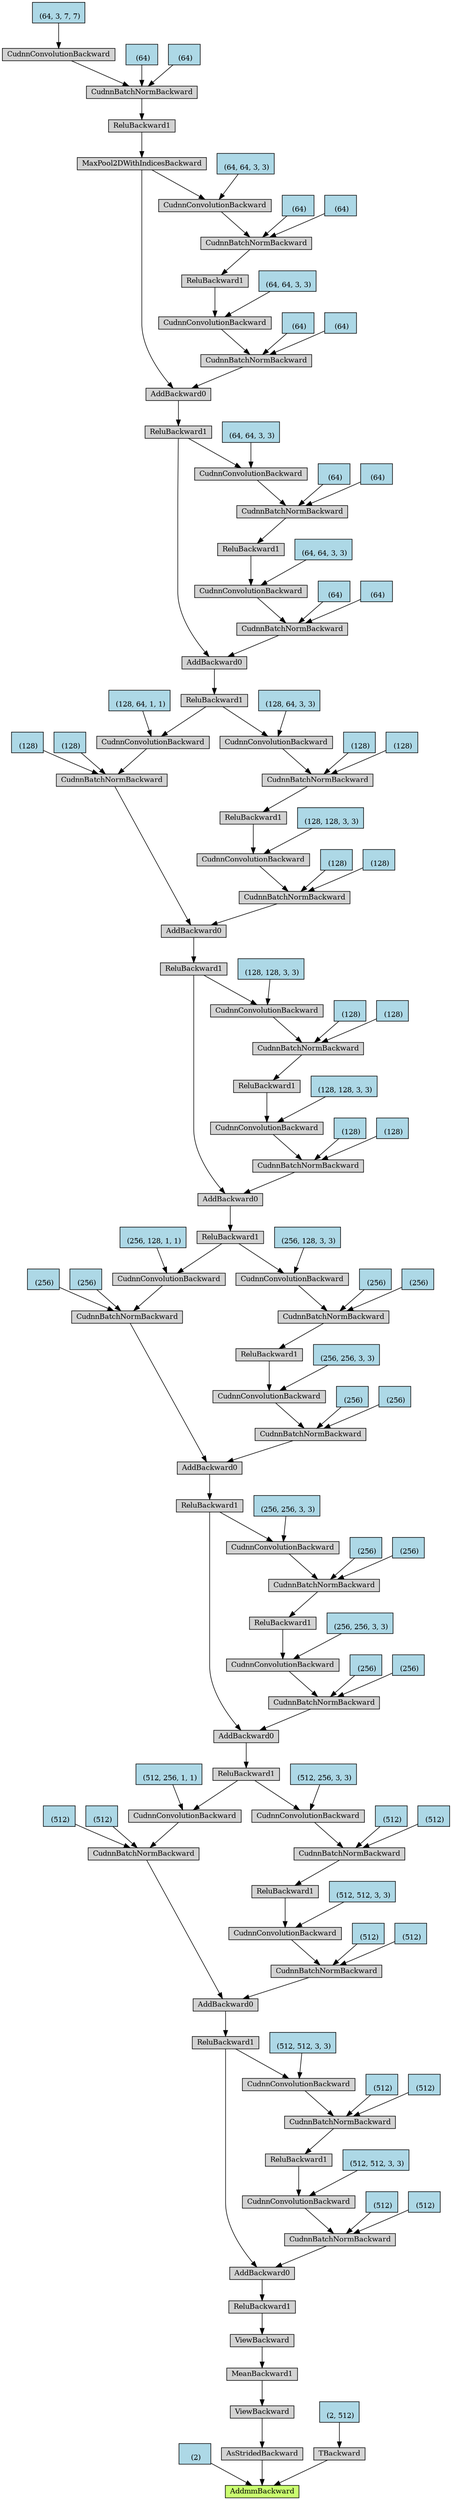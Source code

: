 digraph {
	graph [size="41.25,41.25"]
	node [align=left fontsize=12 height=0.2 ranksep=0.1 shape=box style=filled]
	139834538968344 [label=AddmmBackward fillcolor=darkolivegreen1]
	139834538968456 -> 139834538968344
	139834538968456 [label="
 (2)" fillcolor=lightblue]
	139834538968232 -> 139834538968344
	139834538968232 [label=AsStridedBackward]
	139834538968736 -> 139834538968232
	139834538968736 [label=ViewBackward]
	139834538968680 -> 139834538968736
	139834538968680 [label=MeanBackward1]
	139834538968904 -> 139834538968680
	139834538968904 [label=ViewBackward]
	139834538969016 -> 139834538968904
	139834538969016 [label=ReluBackward1]
	139834538968120 -> 139834538969016
	139834538968120 [label=AddBackward0]
	139834538969744 -> 139834538968120
	139834538969744 [label=CudnnBatchNormBackward]
	139834538969912 -> 139834538969744
	139834538969912 [label=CudnnConvolutionBackward]
	139834538970136 -> 139834538969912
	139834538970136 [label=ReluBackward1]
	139834538970304 -> 139834538970136
	139834538970304 [label=CudnnBatchNormBackward]
	139834538970416 -> 139834538970304
	139834538970416 [label=CudnnConvolutionBackward]
	139834538969800 -> 139834538970416
	139834538969800 [label=ReluBackward1]
	139834538970752 -> 139834538969800
	139834538970752 [label=AddBackward0]
	139834538970864 -> 139834538970752
	139834538970864 [label=CudnnBatchNormBackward]
	139834538971032 -> 139834538970864
	139834538971032 [label=CudnnConvolutionBackward]
	139834539118720 -> 139834538971032
	139834539118720 [label=ReluBackward1]
	139834539118888 -> 139834539118720
	139834539118888 [label=CudnnBatchNormBackward]
	139834539119000 -> 139834539118888
	139834539119000 [label=CudnnConvolutionBackward]
	139834539119224 -> 139834539119000
	139834539119224 [label=ReluBackward1]
	139834539119392 -> 139834539119224
	139834539119392 [label=AddBackward0]
	139834539119504 -> 139834539119392
	139834539119504 [label=CudnnBatchNormBackward]
	139834539119672 -> 139834539119504
	139834539119672 [label=CudnnConvolutionBackward]
	139834539119896 -> 139834539119672
	139834539119896 [label=ReluBackward1]
	139834539120064 -> 139834539119896
	139834539120064 [label=CudnnBatchNormBackward]
	139834539120232 -> 139834539120064
	139834539120232 [label=CudnnConvolutionBackward]
	139834539119560 -> 139834539120232
	139834539119560 [label=ReluBackward1]
	139834539120568 -> 139834539119560
	139834539120568 [label=AddBackward0]
	139834539120736 -> 139834539120568
	139834539120736 [label=CudnnBatchNormBackward]
	139834539120904 -> 139834539120736
	139834539120904 [label=CudnnConvolutionBackward]
	139834539121128 -> 139834539120904
	139834539121128 [label=ReluBackward1]
	139834539121296 -> 139834539121128
	139834539121296 [label=CudnnBatchNormBackward]
	139834539121464 -> 139834539121296
	139834539121464 [label=CudnnConvolutionBackward]
	139834539121688 -> 139834539121464
	139834539121688 [label=ReluBackward1]
	139834539121856 -> 139834539121688
	139834539121856 [label=AddBackward0]
	139834539122024 -> 139834539121856
	139834539122024 [label=CudnnBatchNormBackward]
	139834539122192 -> 139834539122024
	139834539122192 [label=CudnnConvolutionBackward]
	139834539122416 -> 139834539122192
	139834539122416 [label=ReluBackward1]
	139834539122584 -> 139834539122416
	139834539122584 [label=CudnnBatchNormBackward]
	139834539110528 -> 139834539122584
	139834539110528 [label=CudnnConvolutionBackward]
	139834539122080 -> 139834539110528
	139834539122080 [label=ReluBackward1]
	139834539110864 -> 139834539122080
	139834539110864 [label=AddBackward0]
	139834539111032 -> 139834539110864
	139834539111032 [label=CudnnBatchNormBackward]
	139834539111200 -> 139834539111032
	139834539111200 [label=CudnnConvolutionBackward]
	139834539111424 -> 139834539111200
	139834539111424 [label=ReluBackward1]
	139834539111592 -> 139834539111424
	139834539111592 [label=CudnnBatchNormBackward]
	139834539111760 -> 139834539111592
	139834539111760 [label=CudnnConvolutionBackward]
	139834539111984 -> 139834539111760
	139834539111984 [label=ReluBackward1]
	139834539112152 -> 139834539111984
	139834539112152 [label=AddBackward0]
	139834539112320 -> 139834539112152
	139834539112320 [label=CudnnBatchNormBackward]
	139834539112488 -> 139834539112320
	139834539112488 [label=CudnnConvolutionBackward]
	139834539112712 -> 139834539112488
	139834539112712 [label=ReluBackward1]
	139834539112880 -> 139834539112712
	139834539112880 [label=CudnnBatchNormBackward]
	139834539113048 -> 139834539112880
	139834539113048 [label=CudnnConvolutionBackward]
	139834539112376 -> 139834539113048
	139834539112376 [label=ReluBackward1]
	139834539113384 -> 139834539112376
	139834539113384 [label=AddBackward0]
	139834539113552 -> 139834539113384
	139834539113552 [label=CudnnBatchNormBackward]
	139834539113720 -> 139834539113552
	139834539113720 [label=CudnnConvolutionBackward]
	139834539113944 -> 139834539113720
	139834539113944 [label=ReluBackward1]
	139834539114112 -> 139834539113944
	139834539114112 [label=CudnnBatchNormBackward]
	139834539114280 -> 139834539114112
	139834539114280 [label=CudnnConvolutionBackward]
	139834539113608 -> 139834539114280
	139834539113608 [label=MaxPool2DWithIndicesBackward]
	139834539057336 -> 139834539113608
	139834539057336 [label=ReluBackward1]
	139834539057504 -> 139834539057336
	139834539057504 [label=CudnnBatchNormBackward]
	139834539057672 -> 139834539057504
	139834539057672 [label=CudnnConvolutionBackward]
	139834539057896 -> 139834539057672
	139834539057896 [label="
 (64, 3, 7, 7)" fillcolor=lightblue]
	139834539057728 -> 139834539057504
	139834539057728 [label="
 (64)" fillcolor=lightblue]
	139834539057784 -> 139834539057504
	139834539057784 [label="
 (64)" fillcolor=lightblue]
	139834539057224 -> 139834539114280
	139834539057224 [label="
 (64, 64, 3, 3)" fillcolor=lightblue]
	139834539114336 -> 139834539114112
	139834539114336 [label="
 (64)" fillcolor=lightblue]
	139834539114392 -> 139834539114112
	139834539114392 [label="
 (64)" fillcolor=lightblue]
	139834539114000 -> 139834539113720
	139834539114000 [label="
 (64, 64, 3, 3)" fillcolor=lightblue]
	139834539113776 -> 139834539113552
	139834539113776 [label="
 (64)" fillcolor=lightblue]
	139834539113832 -> 139834539113552
	139834539113832 [label="
 (64)" fillcolor=lightblue]
	139834539113608 -> 139834539113384
	139834539113272 -> 139834539113048
	139834539113272 [label="
 (64, 64, 3, 3)" fillcolor=lightblue]
	139834539113104 -> 139834539112880
	139834539113104 [label="
 (64)" fillcolor=lightblue]
	139834539113160 -> 139834539112880
	139834539113160 [label="
 (64)" fillcolor=lightblue]
	139834539112768 -> 139834539112488
	139834539112768 [label="
 (64, 64, 3, 3)" fillcolor=lightblue]
	139834539112544 -> 139834539112320
	139834539112544 [label="
 (64)" fillcolor=lightblue]
	139834539112600 -> 139834539112320
	139834539112600 [label="
 (64)" fillcolor=lightblue]
	139834539112376 -> 139834539112152
	139834539112040 -> 139834539111760
	139834539112040 [label="
 (128, 64, 3, 3)" fillcolor=lightblue]
	139834539111816 -> 139834539111592
	139834539111816 [label="
 (128)" fillcolor=lightblue]
	139834539111872 -> 139834539111592
	139834539111872 [label="
 (128)" fillcolor=lightblue]
	139834539111480 -> 139834539111200
	139834539111480 [label="
 (128, 128, 3, 3)" fillcolor=lightblue]
	139834539111256 -> 139834539111032
	139834539111256 [label="
 (128)" fillcolor=lightblue]
	139834539111312 -> 139834539111032
	139834539111312 [label="
 (128)" fillcolor=lightblue]
	139834539111088 -> 139834539110864
	139834539111088 [label=CudnnBatchNormBackward]
	139834539111368 -> 139834539111088
	139834539111368 [label=CudnnConvolutionBackward]
	139834539111984 -> 139834539111368
	139834539111648 -> 139834539111368
	139834539111648 [label="
 (128, 64, 1, 1)" fillcolor=lightblue]
	139834539111536 -> 139834539111088
	139834539111536 [label="
 (128)" fillcolor=lightblue]
	139834539111928 -> 139834539111088
	139834539111928 [label="
 (128)" fillcolor=lightblue]
	139834539110752 -> 139834539110528
	139834539110752 [label="
 (128, 128, 3, 3)" fillcolor=lightblue]
	139834539110584 -> 139834539122584
	139834539110584 [label="
 (128)" fillcolor=lightblue]
	139834539110640 -> 139834539122584
	139834539110640 [label="
 (128)" fillcolor=lightblue]
	139834539122472 -> 139834539122192
	139834539122472 [label="
 (128, 128, 3, 3)" fillcolor=lightblue]
	139834539122248 -> 139834539122024
	139834539122248 [label="
 (128)" fillcolor=lightblue]
	139834539122304 -> 139834539122024
	139834539122304 [label="
 (128)" fillcolor=lightblue]
	139834539122080 -> 139834539121856
	139834539121744 -> 139834539121464
	139834539121744 [label="
 (256, 128, 3, 3)" fillcolor=lightblue]
	139834539121520 -> 139834539121296
	139834539121520 [label="
 (256)" fillcolor=lightblue]
	139834539121576 -> 139834539121296
	139834539121576 [label="
 (256)" fillcolor=lightblue]
	139834539121184 -> 139834539120904
	139834539121184 [label="
 (256, 256, 3, 3)" fillcolor=lightblue]
	139834539120960 -> 139834539120736
	139834539120960 [label="
 (256)" fillcolor=lightblue]
	139834539121016 -> 139834539120736
	139834539121016 [label="
 (256)" fillcolor=lightblue]
	139834539120792 -> 139834539120568
	139834539120792 [label=CudnnBatchNormBackward]
	139834539121072 -> 139834539120792
	139834539121072 [label=CudnnConvolutionBackward]
	139834539121688 -> 139834539121072
	139834539121352 -> 139834539121072
	139834539121352 [label="
 (256, 128, 1, 1)" fillcolor=lightblue]
	139834539121240 -> 139834539120792
	139834539121240 [label="
 (256)" fillcolor=lightblue]
	139834539121632 -> 139834539120792
	139834539121632 [label="
 (256)" fillcolor=lightblue]
	139834539120456 -> 139834539120232
	139834539120456 [label="
 (256, 256, 3, 3)" fillcolor=lightblue]
	139834539120288 -> 139834539120064
	139834539120288 [label="
 (256)" fillcolor=lightblue]
	139834539120344 -> 139834539120064
	139834539120344 [label="
 (256)" fillcolor=lightblue]
	139834539119952 -> 139834539119672
	139834539119952 [label="
 (256, 256, 3, 3)" fillcolor=lightblue]
	139834539119728 -> 139834539119504
	139834539119728 [label="
 (256)" fillcolor=lightblue]
	139834539119784 -> 139834539119504
	139834539119784 [label="
 (256)" fillcolor=lightblue]
	139834539119560 -> 139834539119392
	139834539119280 -> 139834539119000
	139834539119280 [label="
 (512, 256, 3, 3)" fillcolor=lightblue]
	139834539119056 -> 139834539118888
	139834539119056 [label="
 (512)" fillcolor=lightblue]
	139834539119112 -> 139834539118888
	139834539119112 [label="
 (512)" fillcolor=lightblue]
	139834539118776 -> 139834538971032
	139834539118776 [label="
 (512, 512, 3, 3)" fillcolor=lightblue]
	139834538971088 -> 139834538970864
	139834538971088 [label="
 (512)" fillcolor=lightblue]
	139834538967896 -> 139834538970864
	139834538967896 [label="
 (512)" fillcolor=lightblue]
	139834538970920 -> 139834538970752
	139834538970920 [label=CudnnBatchNormBackward]
	139834539118664 -> 139834538970920
	139834539118664 [label=CudnnConvolutionBackward]
	139834539119224 -> 139834539118664
	139834539118944 -> 139834539118664
	139834539118944 [label="
 (512, 256, 1, 1)" fillcolor=lightblue]
	139834539118832 -> 139834538970920
	139834539118832 [label="
 (512)" fillcolor=lightblue]
	139834539119168 -> 139834538970920
	139834539119168 [label="
 (512)" fillcolor=lightblue]
	139834538970640 -> 139834538970416
	139834538970640 [label="
 (512, 512, 3, 3)" fillcolor=lightblue]
	139834538970472 -> 139834538970304
	139834538970472 [label="
 (512)" fillcolor=lightblue]
	139834538970528 -> 139834538970304
	139834538970528 [label="
 (512)" fillcolor=lightblue]
	139834538970192 -> 139834538969912
	139834538970192 [label="
 (512, 512, 3, 3)" fillcolor=lightblue]
	139834538969968 -> 139834538969744
	139834538969968 [label="
 (512)" fillcolor=lightblue]
	139834538970024 -> 139834538969744
	139834538970024 [label="
 (512)" fillcolor=lightblue]
	139834538969800 -> 139834538968120
	139834538968568 -> 139834538968344
	139834538968568 [label=TBackward]
	139834538968792 -> 139834538968568
	139834538968792 [label="
 (2, 512)" fillcolor=lightblue]
}
